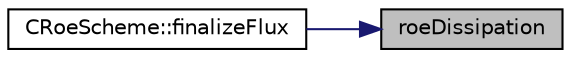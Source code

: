 digraph "roeDissipation"
{
 // LATEX_PDF_SIZE
  edge [fontname="Helvetica",fontsize="10",labelfontname="Helvetica",labelfontsize="10"];
  node [fontname="Helvetica",fontsize="10",shape=record];
  rankdir="RL";
  Node1 [label="roeDissipation",height=0.2,width=0.4,color="black", fillcolor="grey75", style="filled", fontcolor="black",tooltip="(Low) Dissipation coefficient for Roe schemes."];
  Node1 -> Node2 [dir="back",color="midnightblue",fontsize="10",style="solid",fontname="Helvetica"];
  Node2 [label="CRoeScheme::finalizeFlux",height=0.2,width=0.4,color="black", fillcolor="white", style="filled",URL="$classCRoeScheme.html#aebe2600096cab484748c0a9df38fb2ab",tooltip="Updates flux and Jacobians with standard Roe dissipation."];
}
